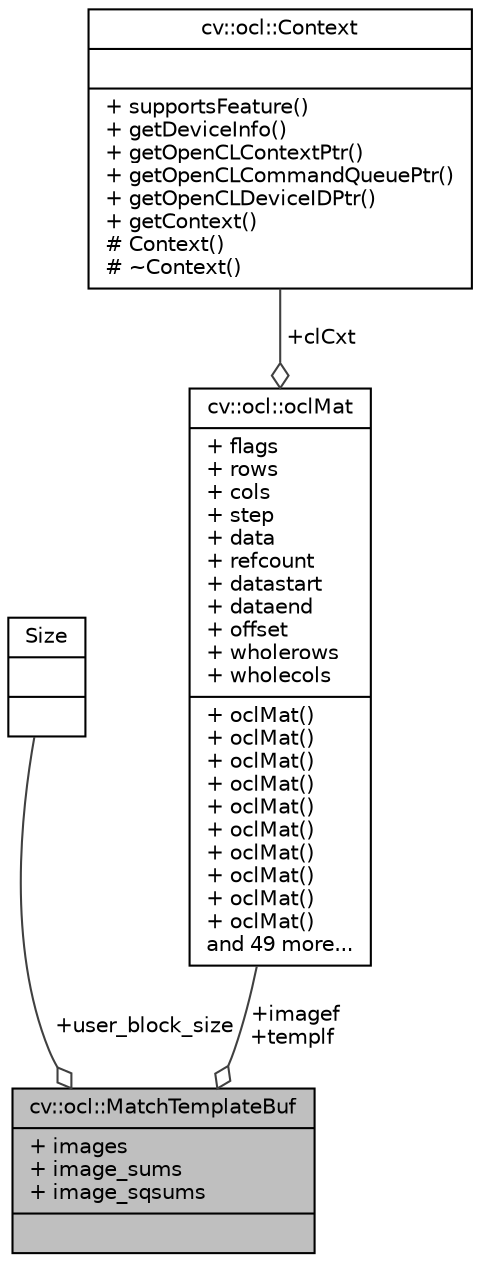 digraph "cv::ocl::MatchTemplateBuf"
{
 // LATEX_PDF_SIZE
  edge [fontname="Helvetica",fontsize="10",labelfontname="Helvetica",labelfontsize="10"];
  node [fontname="Helvetica",fontsize="10",shape=record];
  Node1 [label="{cv::ocl::MatchTemplateBuf\n|+ images\l+ image_sums\l+ image_sqsums\l|}",height=0.2,width=0.4,color="black", fillcolor="grey75", style="filled", fontcolor="black",tooltip=" "];
  Node2 -> Node1 [color="grey25",fontsize="10",style="solid",label=" +user_block_size" ,arrowhead="odiamond",fontname="Helvetica"];
  Node2 [label="{Size\n||}",height=0.2,width=0.4,color="black", fillcolor="white", style="filled",tooltip=" "];
  Node3 -> Node1 [color="grey25",fontsize="10",style="solid",label=" +imagef\n+templf" ,arrowhead="odiamond",fontname="Helvetica"];
  Node3 [label="{cv::ocl::oclMat\n|+ flags\l+ rows\l+ cols\l+ step\l+ data\l+ refcount\l+ datastart\l+ dataend\l+ offset\l+ wholerows\l+ wholecols\l|+ oclMat()\l+ oclMat()\l+ oclMat()\l+ oclMat()\l+ oclMat()\l+ oclMat()\l+ oclMat()\l+ oclMat()\l+ oclMat()\l+ oclMat()\land 49 more...\l}",height=0.2,width=0.4,color="black", fillcolor="white", style="filled",URL="$classcv_1_1ocl_1_1ocl_mat.html",tooltip=" "];
  Node4 -> Node3 [color="grey25",fontsize="10",style="solid",label=" +clCxt" ,arrowhead="odiamond",fontname="Helvetica"];
  Node4 [label="{cv::ocl::Context\n||+ supportsFeature()\l+ getDeviceInfo()\l+ getOpenCLContextPtr()\l+ getOpenCLCommandQueuePtr()\l+ getOpenCLDeviceIDPtr()\l+ getContext()\l# Context()\l# ~Context()\l}",height=0.2,width=0.4,color="black", fillcolor="white", style="filled",URL="$classcv_1_1ocl_1_1_context.html",tooltip=" "];
}

